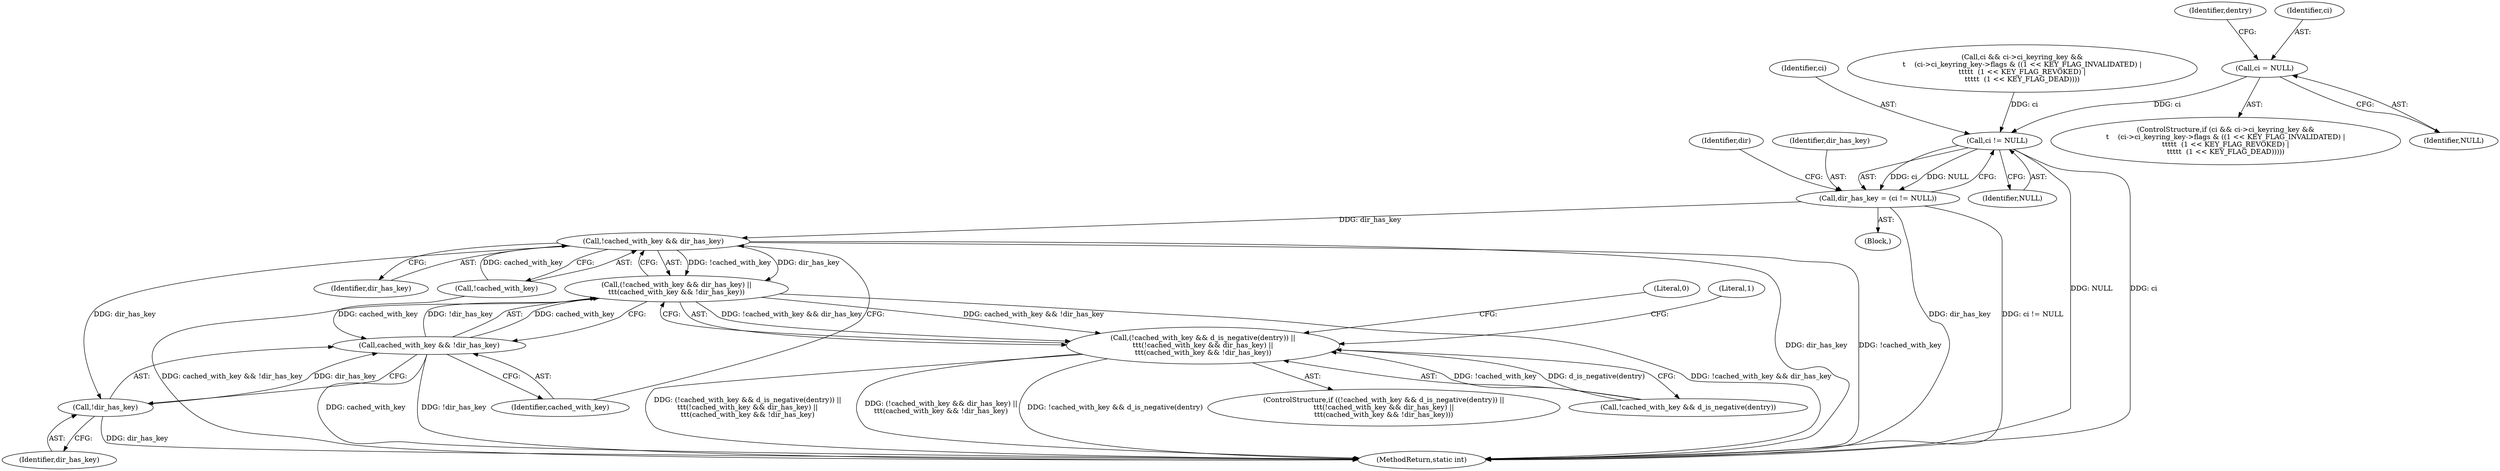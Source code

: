 digraph "1_linux_1b53cf9815bb4744958d41f3795d5d5a1d365e2d@del" {
"1000161" [label="(Call,ci = NULL)"];
"1000183" [label="(Call,ci != NULL)"];
"1000181" [label="(Call,dir_has_key = (ci != NULL))"];
"1000196" [label="(Call,!cached_with_key && dir_has_key)"];
"1000195" [label="(Call,(!cached_with_key && dir_has_key) ||\n\t\t\t(cached_with_key && !dir_has_key))"];
"1000189" [label="(Call,(!cached_with_key && d_is_negative(dentry)) ||\n\t\t\t(!cached_with_key && dir_has_key) ||\n\t\t\t(cached_with_key && !dir_has_key))"];
"1000202" [label="(Call,!dir_has_key)"];
"1000200" [label="(Call,cached_with_key && !dir_has_key)"];
"1000185" [label="(Identifier,NULL)"];
"1000187" [label="(Identifier,dir)"];
"1000197" [label="(Call,!cached_with_key)"];
"1000203" [label="(Identifier,dir_has_key)"];
"1000199" [label="(Identifier,dir_has_key)"];
"1000163" [label="(Identifier,NULL)"];
"1000200" [label="(Call,cached_with_key && !dir_has_key)"];
"1000190" [label="(Call,!cached_with_key && d_is_negative(dentry))"];
"1000184" [label="(Identifier,ci)"];
"1000208" [label="(MethodReturn,static int)"];
"1000196" [label="(Call,!cached_with_key && dir_has_key)"];
"1000189" [label="(Call,(!cached_with_key && d_is_negative(dentry)) ||\n\t\t\t(!cached_with_key && dir_has_key) ||\n\t\t\t(cached_with_key && !dir_has_key))"];
"1000182" [label="(Identifier,dir_has_key)"];
"1000207" [label="(Literal,1)"];
"1000188" [label="(ControlStructure,if ((!cached_with_key && d_is_negative(dentry)) ||\n\t\t\t(!cached_with_key && dir_has_key) ||\n\t\t\t(cached_with_key && !dir_has_key)))"];
"1000183" [label="(Call,ci != NULL)"];
"1000205" [label="(Literal,0)"];
"1000181" [label="(Call,dir_has_key = (ci != NULL))"];
"1000195" [label="(Call,(!cached_with_key && dir_has_key) ||\n\t\t\t(cached_with_key && !dir_has_key))"];
"1000161" [label="(Call,ci = NULL)"];
"1000137" [label="(ControlStructure,if (ci && ci->ci_keyring_key &&\n\t    (ci->ci_keyring_key->flags & ((1 << KEY_FLAG_INVALIDATED) |\n\t\t\t\t\t  (1 << KEY_FLAG_REVOKED) |\n\t\t\t\t\t  (1 << KEY_FLAG_DEAD)))))"];
"1000202" [label="(Call,!dir_has_key)"];
"1000167" [label="(Identifier,dentry)"];
"1000105" [label="(Block,)"];
"1000201" [label="(Identifier,cached_with_key)"];
"1000162" [label="(Identifier,ci)"];
"1000138" [label="(Call,ci && ci->ci_keyring_key &&\n\t    (ci->ci_keyring_key->flags & ((1 << KEY_FLAG_INVALIDATED) |\n\t\t\t\t\t  (1 << KEY_FLAG_REVOKED) |\n\t\t\t\t\t  (1 << KEY_FLAG_DEAD))))"];
"1000161" -> "1000137"  [label="AST: "];
"1000161" -> "1000163"  [label="CFG: "];
"1000162" -> "1000161"  [label="AST: "];
"1000163" -> "1000161"  [label="AST: "];
"1000167" -> "1000161"  [label="CFG: "];
"1000161" -> "1000183"  [label="DDG: ci"];
"1000183" -> "1000181"  [label="AST: "];
"1000183" -> "1000185"  [label="CFG: "];
"1000184" -> "1000183"  [label="AST: "];
"1000185" -> "1000183"  [label="AST: "];
"1000181" -> "1000183"  [label="CFG: "];
"1000183" -> "1000208"  [label="DDG: NULL"];
"1000183" -> "1000208"  [label="DDG: ci"];
"1000183" -> "1000181"  [label="DDG: ci"];
"1000183" -> "1000181"  [label="DDG: NULL"];
"1000138" -> "1000183"  [label="DDG: ci"];
"1000181" -> "1000105"  [label="AST: "];
"1000182" -> "1000181"  [label="AST: "];
"1000187" -> "1000181"  [label="CFG: "];
"1000181" -> "1000208"  [label="DDG: dir_has_key"];
"1000181" -> "1000208"  [label="DDG: ci != NULL"];
"1000181" -> "1000196"  [label="DDG: dir_has_key"];
"1000196" -> "1000195"  [label="AST: "];
"1000196" -> "1000197"  [label="CFG: "];
"1000196" -> "1000199"  [label="CFG: "];
"1000197" -> "1000196"  [label="AST: "];
"1000199" -> "1000196"  [label="AST: "];
"1000201" -> "1000196"  [label="CFG: "];
"1000195" -> "1000196"  [label="CFG: "];
"1000196" -> "1000208"  [label="DDG: !cached_with_key"];
"1000196" -> "1000208"  [label="DDG: dir_has_key"];
"1000196" -> "1000195"  [label="DDG: !cached_with_key"];
"1000196" -> "1000195"  [label="DDG: dir_has_key"];
"1000197" -> "1000196"  [label="DDG: cached_with_key"];
"1000196" -> "1000202"  [label="DDG: dir_has_key"];
"1000195" -> "1000189"  [label="AST: "];
"1000195" -> "1000200"  [label="CFG: "];
"1000200" -> "1000195"  [label="AST: "];
"1000189" -> "1000195"  [label="CFG: "];
"1000195" -> "1000208"  [label="DDG: !cached_with_key && dir_has_key"];
"1000195" -> "1000208"  [label="DDG: cached_with_key && !dir_has_key"];
"1000195" -> "1000189"  [label="DDG: !cached_with_key && dir_has_key"];
"1000195" -> "1000189"  [label="DDG: cached_with_key && !dir_has_key"];
"1000200" -> "1000195"  [label="DDG: cached_with_key"];
"1000200" -> "1000195"  [label="DDG: !dir_has_key"];
"1000189" -> "1000188"  [label="AST: "];
"1000189" -> "1000190"  [label="CFG: "];
"1000190" -> "1000189"  [label="AST: "];
"1000205" -> "1000189"  [label="CFG: "];
"1000207" -> "1000189"  [label="CFG: "];
"1000189" -> "1000208"  [label="DDG: !cached_with_key && d_is_negative(dentry)"];
"1000189" -> "1000208"  [label="DDG: (!cached_with_key && d_is_negative(dentry)) ||\n\t\t\t(!cached_with_key && dir_has_key) ||\n\t\t\t(cached_with_key && !dir_has_key)"];
"1000189" -> "1000208"  [label="DDG: (!cached_with_key && dir_has_key) ||\n\t\t\t(cached_with_key && !dir_has_key)"];
"1000190" -> "1000189"  [label="DDG: !cached_with_key"];
"1000190" -> "1000189"  [label="DDG: d_is_negative(dentry)"];
"1000202" -> "1000200"  [label="AST: "];
"1000202" -> "1000203"  [label="CFG: "];
"1000203" -> "1000202"  [label="AST: "];
"1000200" -> "1000202"  [label="CFG: "];
"1000202" -> "1000208"  [label="DDG: dir_has_key"];
"1000202" -> "1000200"  [label="DDG: dir_has_key"];
"1000200" -> "1000201"  [label="CFG: "];
"1000201" -> "1000200"  [label="AST: "];
"1000200" -> "1000208"  [label="DDG: cached_with_key"];
"1000200" -> "1000208"  [label="DDG: !dir_has_key"];
"1000197" -> "1000200"  [label="DDG: cached_with_key"];
}
